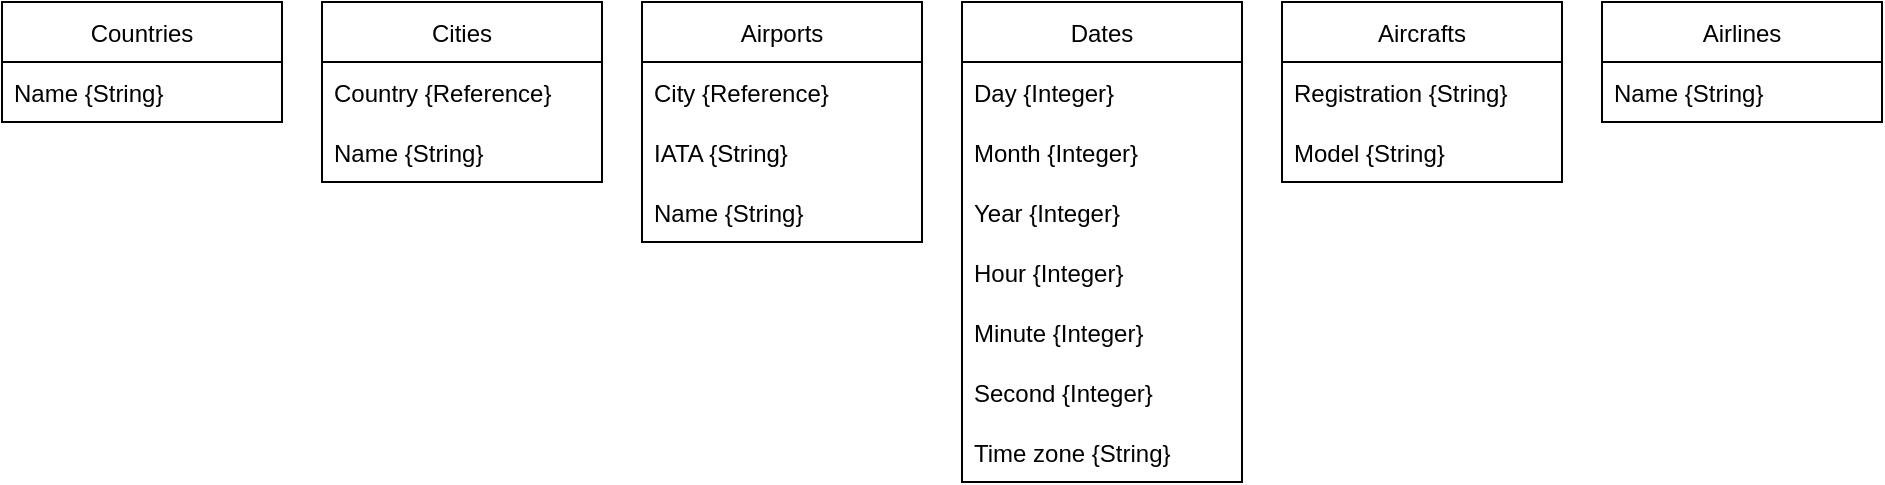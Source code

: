 <mxfile version="20.4.0" type="github">
  <diagram id="oxLqvH4RNoWaikdpzevZ" name="Página-1">
    <mxGraphModel dx="1718" dy="632" grid="1" gridSize="10" guides="1" tooltips="1" connect="1" arrows="1" fold="1" page="1" pageScale="1" pageWidth="827" pageHeight="1169" math="0" shadow="0">
      <root>
        <mxCell id="0" />
        <mxCell id="1" parent="0" />
        <mxCell id="Fd5BwVjZJqsfXZXGez2v-4" value="Countries" style="swimlane;fontStyle=0;childLayout=stackLayout;horizontal=1;startSize=30;horizontalStack=0;resizeParent=1;resizeParentMax=0;resizeLast=0;collapsible=1;marginBottom=0;" parent="1" vertex="1">
          <mxGeometry x="40" y="40" width="140" height="60" as="geometry" />
        </mxCell>
        <mxCell id="Fd5BwVjZJqsfXZXGez2v-5" value="Name {String}" style="text;strokeColor=none;fillColor=none;align=left;verticalAlign=middle;spacingLeft=4;spacingRight=4;overflow=hidden;points=[[0,0.5],[1,0.5]];portConstraint=eastwest;rotatable=0;" parent="Fd5BwVjZJqsfXZXGez2v-4" vertex="1">
          <mxGeometry y="30" width="140" height="30" as="geometry" />
        </mxCell>
        <mxCell id="Fd5BwVjZJqsfXZXGez2v-8" value="Cities" style="swimlane;fontStyle=0;childLayout=stackLayout;horizontal=1;startSize=30;horizontalStack=0;resizeParent=1;resizeParentMax=0;resizeLast=0;collapsible=1;marginBottom=0;" parent="1" vertex="1">
          <mxGeometry x="200" y="40" width="140" height="90" as="geometry" />
        </mxCell>
        <mxCell id="Fd5BwVjZJqsfXZXGez2v-9" value="Country {Reference}" style="text;strokeColor=none;fillColor=none;align=left;verticalAlign=middle;spacingLeft=4;spacingRight=4;overflow=hidden;points=[[0,0.5],[1,0.5]];portConstraint=eastwest;rotatable=0;" parent="Fd5BwVjZJqsfXZXGez2v-8" vertex="1">
          <mxGeometry y="30" width="140" height="30" as="geometry" />
        </mxCell>
        <mxCell id="Fd5BwVjZJqsfXZXGez2v-10" value="Name {String}" style="text;strokeColor=none;fillColor=none;align=left;verticalAlign=middle;spacingLeft=4;spacingRight=4;overflow=hidden;points=[[0,0.5],[1,0.5]];portConstraint=eastwest;rotatable=0;" parent="Fd5BwVjZJqsfXZXGez2v-8" vertex="1">
          <mxGeometry y="60" width="140" height="30" as="geometry" />
        </mxCell>
        <mxCell id="Fd5BwVjZJqsfXZXGez2v-14" value="Airports" style="swimlane;fontStyle=0;childLayout=stackLayout;horizontal=1;startSize=30;horizontalStack=0;resizeParent=1;resizeParentMax=0;resizeLast=0;collapsible=1;marginBottom=0;" parent="1" vertex="1">
          <mxGeometry x="360" y="40" width="140" height="120" as="geometry" />
        </mxCell>
        <mxCell id="Fd5BwVjZJqsfXZXGez2v-15" value="City {Reference}" style="text;strokeColor=none;fillColor=none;align=left;verticalAlign=middle;spacingLeft=4;spacingRight=4;overflow=hidden;points=[[0,0.5],[1,0.5]];portConstraint=eastwest;rotatable=0;" parent="Fd5BwVjZJqsfXZXGez2v-14" vertex="1">
          <mxGeometry y="30" width="140" height="30" as="geometry" />
        </mxCell>
        <mxCell id="Fd5BwVjZJqsfXZXGez2v-16" value="IATA {String}" style="text;strokeColor=none;fillColor=none;align=left;verticalAlign=middle;spacingLeft=4;spacingRight=4;overflow=hidden;points=[[0,0.5],[1,0.5]];portConstraint=eastwest;rotatable=0;" parent="Fd5BwVjZJqsfXZXGez2v-14" vertex="1">
          <mxGeometry y="60" width="140" height="30" as="geometry" />
        </mxCell>
        <mxCell id="Fd5BwVjZJqsfXZXGez2v-17" value="Name {String}" style="text;strokeColor=none;fillColor=none;align=left;verticalAlign=middle;spacingLeft=4;spacingRight=4;overflow=hidden;points=[[0,0.5],[1,0.5]];portConstraint=eastwest;rotatable=0;" parent="Fd5BwVjZJqsfXZXGez2v-14" vertex="1">
          <mxGeometry y="90" width="140" height="30" as="geometry" />
        </mxCell>
        <mxCell id="Fd5BwVjZJqsfXZXGez2v-18" value="Dates" style="swimlane;fontStyle=0;childLayout=stackLayout;horizontal=1;startSize=30;horizontalStack=0;resizeParent=1;resizeParentMax=0;resizeLast=0;collapsible=1;marginBottom=0;" parent="1" vertex="1">
          <mxGeometry x="520" y="40" width="140" height="240" as="geometry">
            <mxRectangle x="520" y="40" width="70" height="30" as="alternateBounds" />
          </mxGeometry>
        </mxCell>
        <mxCell id="Fd5BwVjZJqsfXZXGez2v-19" value="Day {Integer}" style="text;strokeColor=none;fillColor=none;align=left;verticalAlign=middle;spacingLeft=4;spacingRight=4;overflow=hidden;points=[[0,0.5],[1,0.5]];portConstraint=eastwest;rotatable=0;" parent="Fd5BwVjZJqsfXZXGez2v-18" vertex="1">
          <mxGeometry y="30" width="140" height="30" as="geometry" />
        </mxCell>
        <mxCell id="Fd5BwVjZJqsfXZXGez2v-20" value="Month {Integer}" style="text;strokeColor=none;fillColor=none;align=left;verticalAlign=middle;spacingLeft=4;spacingRight=4;overflow=hidden;points=[[0,0.5],[1,0.5]];portConstraint=eastwest;rotatable=0;" parent="Fd5BwVjZJqsfXZXGez2v-18" vertex="1">
          <mxGeometry y="60" width="140" height="30" as="geometry" />
        </mxCell>
        <mxCell id="Fd5BwVjZJqsfXZXGez2v-21" value="Year {Integer}" style="text;strokeColor=none;fillColor=none;align=left;verticalAlign=middle;spacingLeft=4;spacingRight=4;overflow=hidden;points=[[0,0.5],[1,0.5]];portConstraint=eastwest;rotatable=0;" parent="Fd5BwVjZJqsfXZXGez2v-18" vertex="1">
          <mxGeometry y="90" width="140" height="30" as="geometry" />
        </mxCell>
        <mxCell id="Fd5BwVjZJqsfXZXGez2v-22" value="Hour {Integer}" style="text;strokeColor=none;fillColor=none;align=left;verticalAlign=middle;spacingLeft=4;spacingRight=4;overflow=hidden;points=[[0,0.5],[1,0.5]];portConstraint=eastwest;rotatable=0;" parent="Fd5BwVjZJqsfXZXGez2v-18" vertex="1">
          <mxGeometry y="120" width="140" height="30" as="geometry" />
        </mxCell>
        <mxCell id="Fd5BwVjZJqsfXZXGez2v-23" value="Minute {Integer}" style="text;strokeColor=none;fillColor=none;align=left;verticalAlign=middle;spacingLeft=4;spacingRight=4;overflow=hidden;points=[[0,0.5],[1,0.5]];portConstraint=eastwest;rotatable=0;" parent="Fd5BwVjZJqsfXZXGez2v-18" vertex="1">
          <mxGeometry y="150" width="140" height="30" as="geometry" />
        </mxCell>
        <mxCell id="Fd5BwVjZJqsfXZXGez2v-24" value="Second {Integer}" style="text;strokeColor=none;fillColor=none;align=left;verticalAlign=middle;spacingLeft=4;spacingRight=4;overflow=hidden;points=[[0,0.5],[1,0.5]];portConstraint=eastwest;rotatable=0;" parent="Fd5BwVjZJqsfXZXGez2v-18" vertex="1">
          <mxGeometry y="180" width="140" height="30" as="geometry" />
        </mxCell>
        <mxCell id="Fd5BwVjZJqsfXZXGez2v-25" value="Time zone {String}" style="text;strokeColor=none;fillColor=none;align=left;verticalAlign=middle;spacingLeft=4;spacingRight=4;overflow=hidden;points=[[0,0.5],[1,0.5]];portConstraint=eastwest;rotatable=0;" parent="Fd5BwVjZJqsfXZXGez2v-18" vertex="1">
          <mxGeometry y="210" width="140" height="30" as="geometry" />
        </mxCell>
        <mxCell id="Fd5BwVjZJqsfXZXGez2v-26" value="Aircrafts" style="swimlane;fontStyle=0;childLayout=stackLayout;horizontal=1;startSize=30;horizontalStack=0;resizeParent=1;resizeParentMax=0;resizeLast=0;collapsible=1;marginBottom=0;" parent="1" vertex="1">
          <mxGeometry x="680" y="40" width="140" height="90" as="geometry" />
        </mxCell>
        <mxCell id="Fd5BwVjZJqsfXZXGez2v-27" value="Registration {String}" style="text;strokeColor=none;fillColor=none;align=left;verticalAlign=middle;spacingLeft=4;spacingRight=4;overflow=hidden;points=[[0,0.5],[1,0.5]];portConstraint=eastwest;rotatable=0;" parent="Fd5BwVjZJqsfXZXGez2v-26" vertex="1">
          <mxGeometry y="30" width="140" height="30" as="geometry" />
        </mxCell>
        <mxCell id="Fd5BwVjZJqsfXZXGez2v-28" value="Model {String}" style="text;strokeColor=none;fillColor=none;align=left;verticalAlign=middle;spacingLeft=4;spacingRight=4;overflow=hidden;points=[[0,0.5],[1,0.5]];portConstraint=eastwest;rotatable=0;" parent="Fd5BwVjZJqsfXZXGez2v-26" vertex="1">
          <mxGeometry y="60" width="140" height="30" as="geometry" />
        </mxCell>
        <mxCell id="iu7daW-b5gwOOTwjyOly-1" value="Airlines" style="swimlane;fontStyle=0;childLayout=stackLayout;horizontal=1;startSize=30;horizontalStack=0;resizeParent=1;resizeParentMax=0;resizeLast=0;collapsible=1;marginBottom=0;" vertex="1" parent="1">
          <mxGeometry x="840" y="40" width="140" height="60" as="geometry" />
        </mxCell>
        <mxCell id="iu7daW-b5gwOOTwjyOly-2" value="Name {String}" style="text;strokeColor=none;fillColor=none;align=left;verticalAlign=middle;spacingLeft=4;spacingRight=4;overflow=hidden;points=[[0,0.5],[1,0.5]];portConstraint=eastwest;rotatable=0;" vertex="1" parent="iu7daW-b5gwOOTwjyOly-1">
          <mxGeometry y="30" width="140" height="30" as="geometry" />
        </mxCell>
      </root>
    </mxGraphModel>
  </diagram>
</mxfile>
